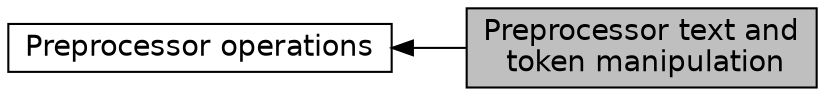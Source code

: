 digraph "Preprocessor text and token manipulation"
{
  edge [fontname="Helvetica",fontsize="14",labelfontname="Helvetica",labelfontsize="14"];
  node [fontname="Helvetica",fontsize="14",shape=box];
  rankdir=LR;
  Node1 [label="Preprocessor text and\l token manipulation",height=0.2,width=0.4,color="black", fillcolor="grey75", style="filled", fontcolor="black",tooltip="These macros allow the handling of small texts and tokens."];
  Node2 [label="Preprocessor operations",height=0.2,width=0.4,color="black", fillcolor="white", style="filled",URL="$group__preprocessor__operators.html",tooltip="Preprocessor macros that perform simple operations on there arguments, such as Boolean,..."];
  Node2->Node1 [shape=plaintext, dir="back", style="solid"];
}

